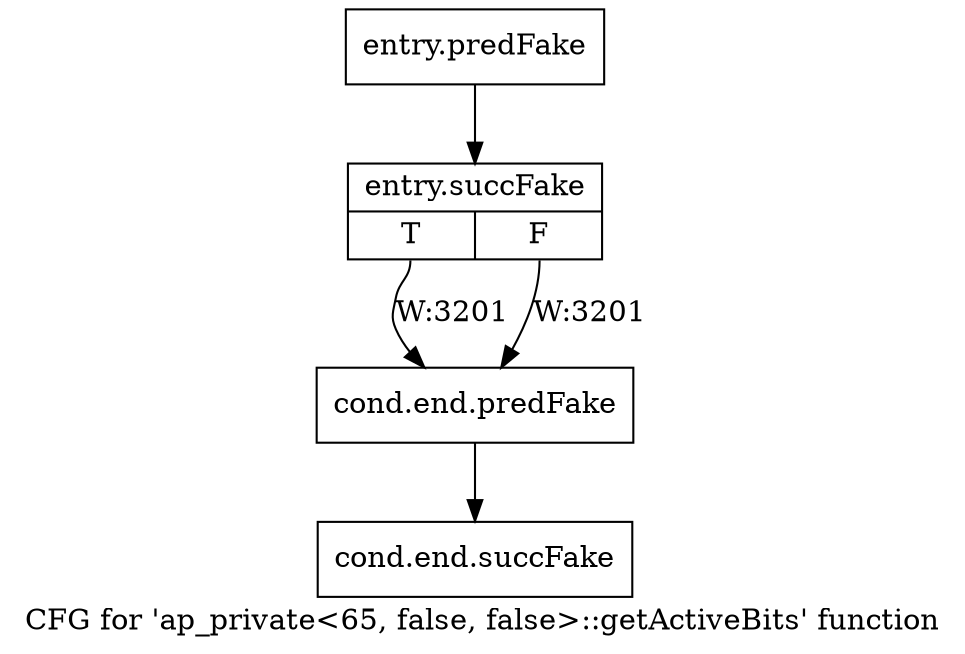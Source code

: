 digraph "CFG for 'ap_private\<65, false, false\>::getActiveBits' function" {
	label="CFG for 'ap_private\<65, false, false\>::getActiveBits' function";

	Node0x3bb9630 [shape=record,filename="",linenumber="",label="{entry.predFake}"];
	Node0x3bb9630 -> Node0x3ebcc60[ callList="" memoryops="" filename="/tools/Xilinx/Vitis_HLS/2022.1/include/etc/ap_private.h" execusionnum="6400"];
	Node0x3ebcc60 [shape=record,filename="/tools/Xilinx/Vitis_HLS/2022.1/include/etc/ap_private.h",linenumber="5656",label="{entry.succFake|{<s0>T|<s1>F}}"];
	Node0x3ebcc60:s0 -> Node0x3bba370[label="W:3201" callList="" memoryops="" filename="/tools/Xilinx/Vitis_HLS/2022.1/include/etc/ap_private.h" execusionnum="3200"];
	Node0x3ebcc60:s1 -> Node0x3bba370[label="W:3201" callList="" memoryops="" filename="/tools/Xilinx/Vitis_HLS/2022.1/include/etc/ap_private.h" execusionnum="3200"];
	Node0x3bba370 [shape=record,filename="/tools/Xilinx/Vitis_HLS/2022.1/include/etc/ap_private.h",linenumber="5656",label="{cond.end.predFake}"];
	Node0x3bba370 -> Node0x3bbb0e0[ callList="" memoryops="" filename="/tools/Xilinx/Vitis_HLS/2022.1/include/etc/ap_private.h" execusionnum="6400"];
	Node0x3bbb0e0 [shape=record,filename="/tools/Xilinx/Vitis_HLS/2022.1/include/etc/ap_private.h",linenumber="5656",label="{cond.end.succFake}"];
}
